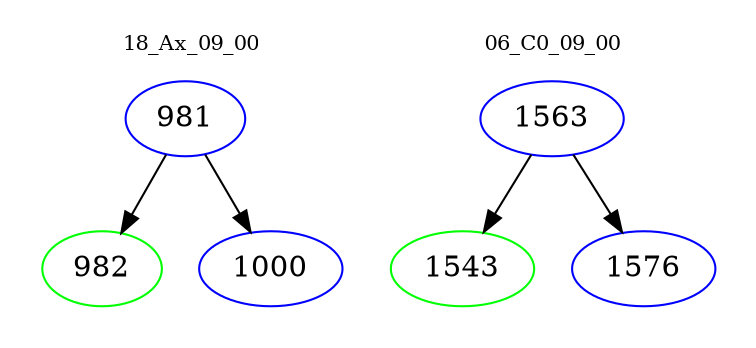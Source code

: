 digraph{
subgraph cluster_0 {
color = white
label = "18_Ax_09_00";
fontsize=10;
T0_981 [label="981", color="blue"]
T0_981 -> T0_982 [color="black"]
T0_982 [label="982", color="green"]
T0_981 -> T0_1000 [color="black"]
T0_1000 [label="1000", color="blue"]
}
subgraph cluster_1 {
color = white
label = "06_C0_09_00";
fontsize=10;
T1_1563 [label="1563", color="blue"]
T1_1563 -> T1_1543 [color="black"]
T1_1543 [label="1543", color="green"]
T1_1563 -> T1_1576 [color="black"]
T1_1576 [label="1576", color="blue"]
}
}
